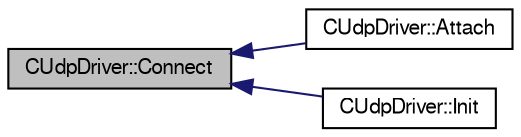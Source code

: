 digraph G
{
  bgcolor="transparent";
  edge [fontname="FreeSans",fontsize=10,labelfontname="FreeSans",labelfontsize=10];
  node [fontname="FreeSans",fontsize=10,shape=record];
  rankdir=LR;
  Node1 [label="CUdpDriver::Connect",height=0.2,width=0.4,color="black", fillcolor="grey75", style="filled" fontcolor="black"];
  Node1 -> Node2 [dir=back,color="midnightblue",fontsize=10,style="solid",fontname="FreeSans"];
  Node2 [label="CUdpDriver::Attach",height=0.2,width=0.4,color="black",URL="$class_c_udp_driver.html#39943265011f48c86d097afb2d1cf285",tooltip="Handles the attachment or detachment of the device to or from the USB."];
  Node1 -> Node3 [dir=back,color="midnightblue",fontsize=10,style="solid",fontname="FreeSans"];
  Node3 [label="CUdpDriver::Init",height=0.2,width=0.4,color="black",URL="$class_c_udp_driver.html#470ca17d526df70db31441ef23325dd4",tooltip="Initializes the USB API and the USB controller."];
}
